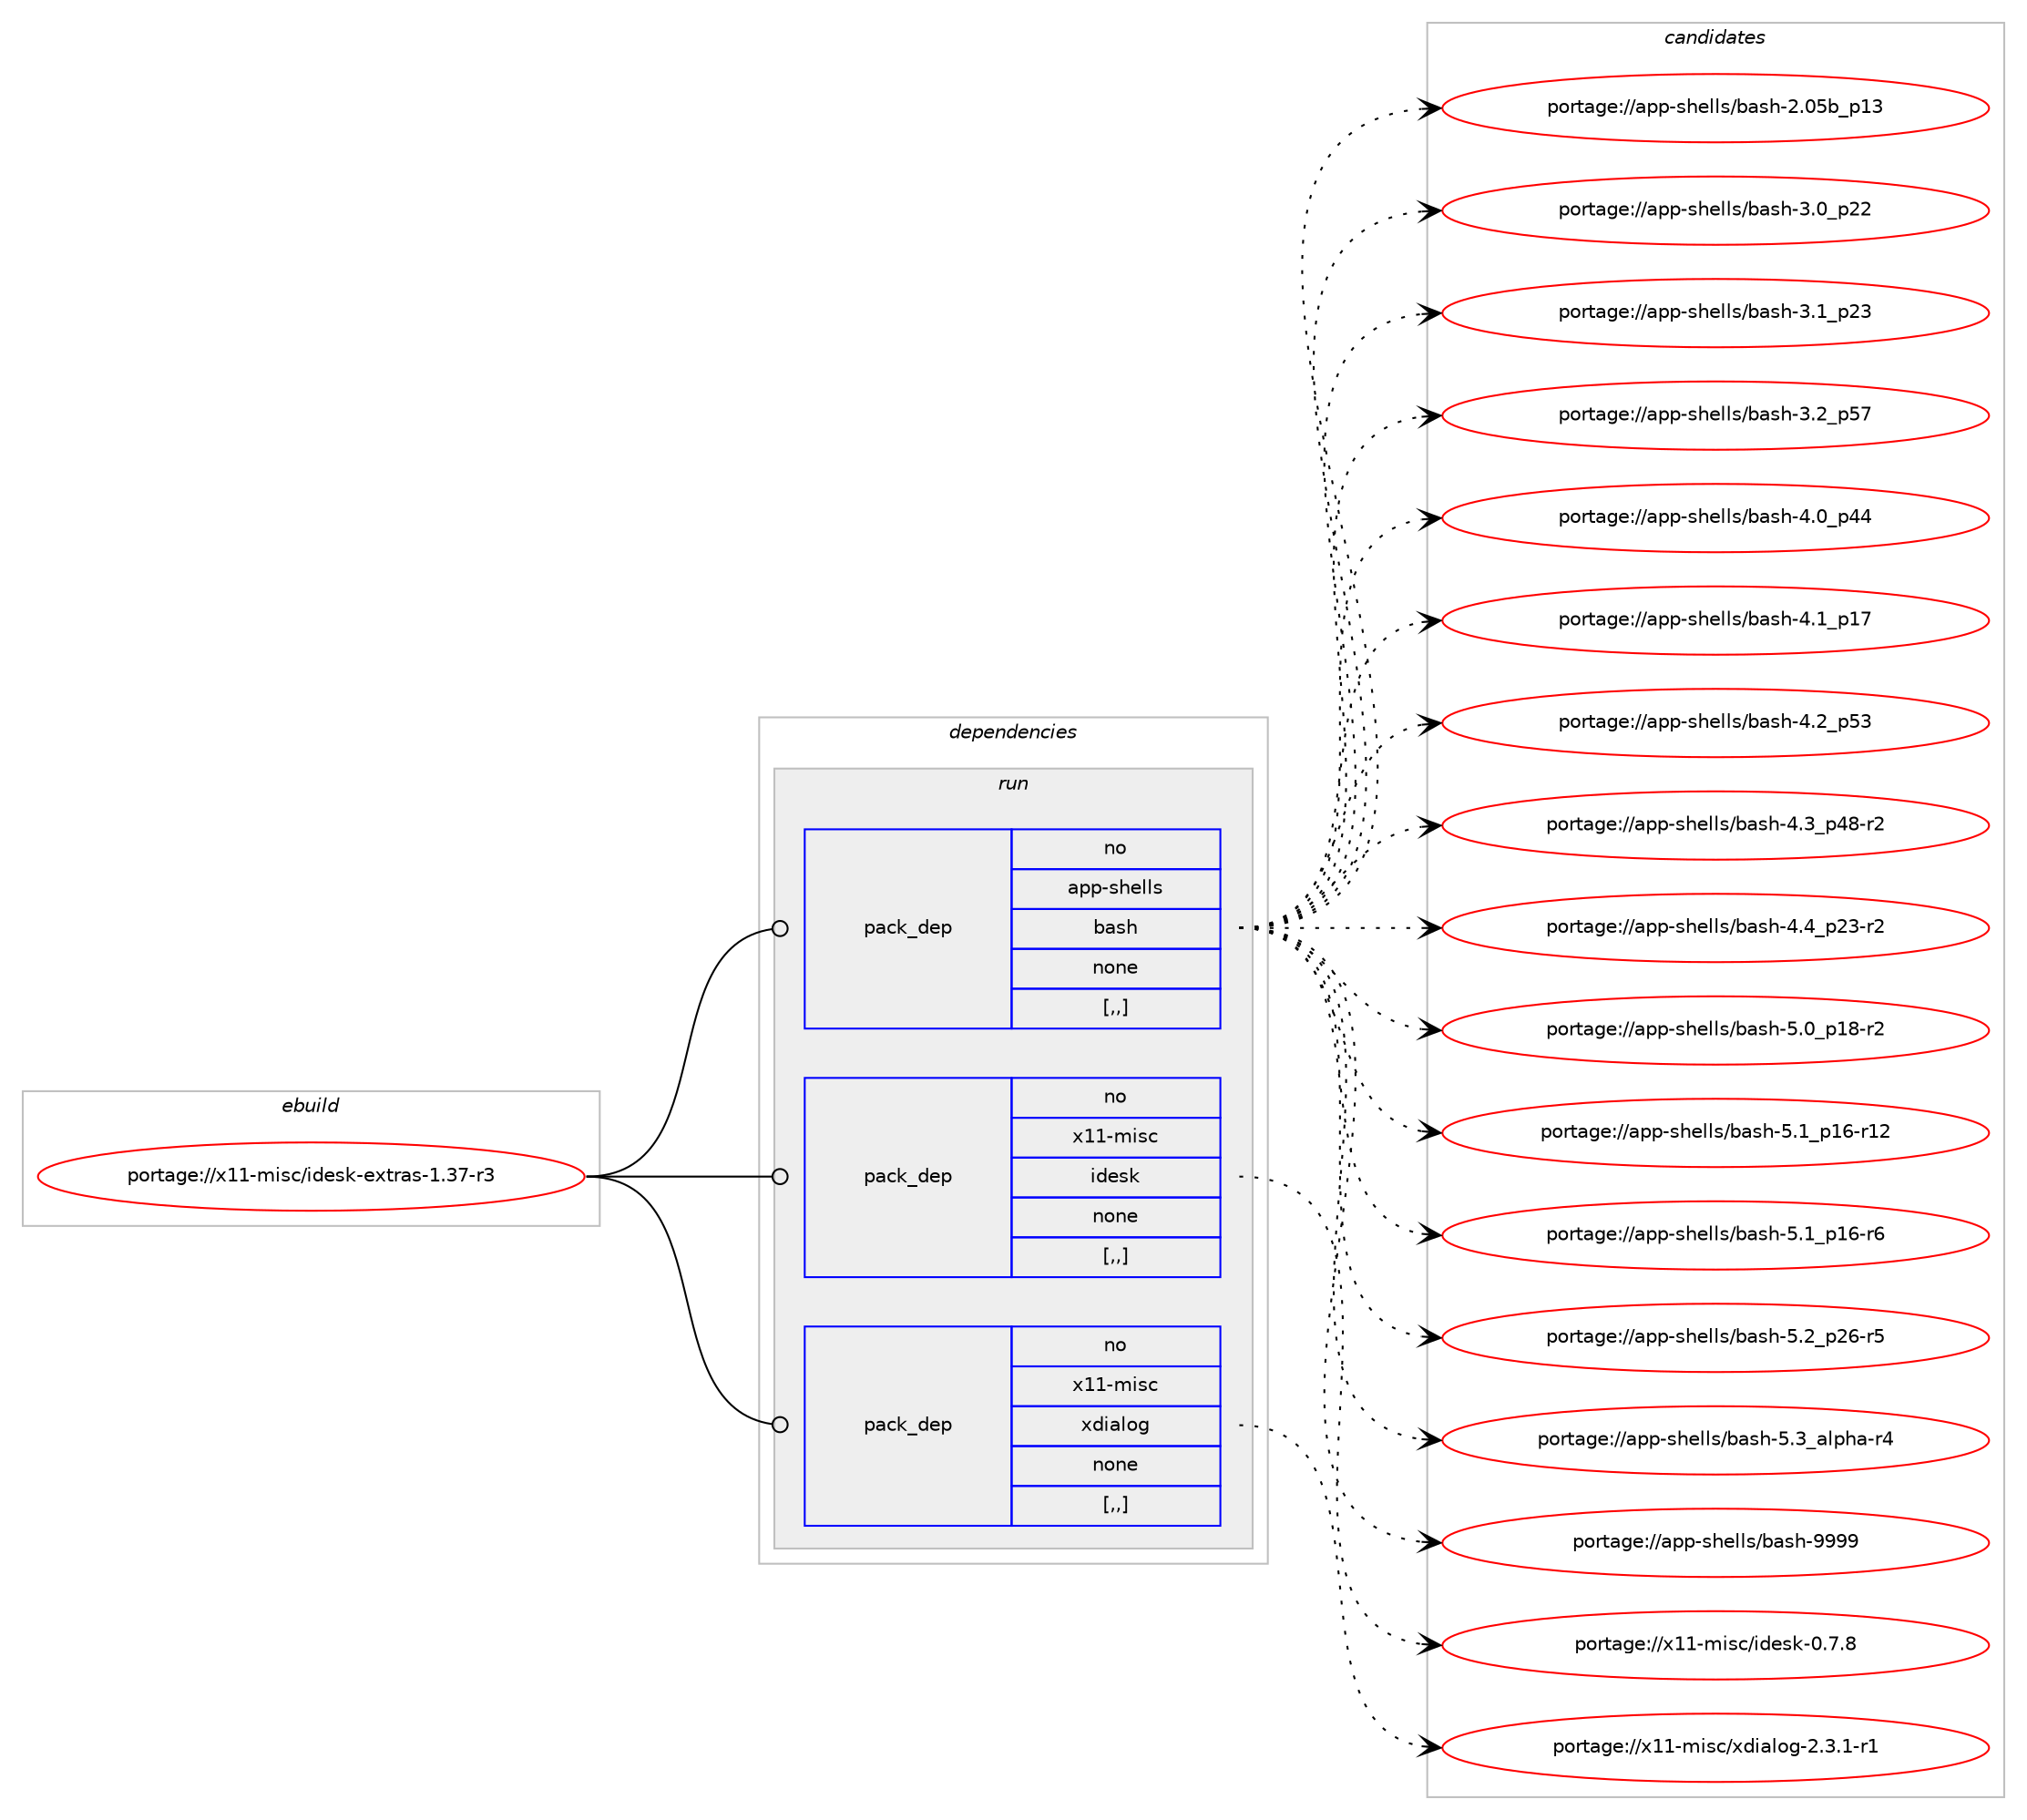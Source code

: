 digraph prolog {

# *************
# Graph options
# *************

newrank=true;
concentrate=true;
compound=true;
graph [rankdir=LR,fontname=Helvetica,fontsize=10,ranksep=1.5];#, ranksep=2.5, nodesep=0.2];
edge  [arrowhead=vee];
node  [fontname=Helvetica,fontsize=10];

# **********
# The ebuild
# **********

subgraph cluster_leftcol {
color=gray;
rank=same;
label=<<i>ebuild</i>>;
id [label="portage://x11-misc/idesk-extras-1.37-r3", color=red, width=4, href="../x11-misc/idesk-extras-1.37-r3.svg"];
}

# ****************
# The dependencies
# ****************

subgraph cluster_midcol {
color=gray;
label=<<i>dependencies</i>>;
subgraph cluster_compile {
fillcolor="#eeeeee";
style=filled;
label=<<i>compile</i>>;
}
subgraph cluster_compileandrun {
fillcolor="#eeeeee";
style=filled;
label=<<i>compile and run</i>>;
}
subgraph cluster_run {
fillcolor="#eeeeee";
style=filled;
label=<<i>run</i>>;
subgraph pack327824 {
dependency450552 [label=<<TABLE BORDER="0" CELLBORDER="1" CELLSPACING="0" CELLPADDING="4" WIDTH="220"><TR><TD ROWSPAN="6" CELLPADDING="30">pack_dep</TD></TR><TR><TD WIDTH="110">no</TD></TR><TR><TD>app-shells</TD></TR><TR><TD>bash</TD></TR><TR><TD>none</TD></TR><TR><TD>[,,]</TD></TR></TABLE>>, shape=none, color=blue];
}
id:e -> dependency450552:w [weight=20,style="solid",arrowhead="odot"];
subgraph pack327825 {
dependency450553 [label=<<TABLE BORDER="0" CELLBORDER="1" CELLSPACING="0" CELLPADDING="4" WIDTH="220"><TR><TD ROWSPAN="6" CELLPADDING="30">pack_dep</TD></TR><TR><TD WIDTH="110">no</TD></TR><TR><TD>x11-misc</TD></TR><TR><TD>idesk</TD></TR><TR><TD>none</TD></TR><TR><TD>[,,]</TD></TR></TABLE>>, shape=none, color=blue];
}
id:e -> dependency450553:w [weight=20,style="solid",arrowhead="odot"];
subgraph pack327826 {
dependency450554 [label=<<TABLE BORDER="0" CELLBORDER="1" CELLSPACING="0" CELLPADDING="4" WIDTH="220"><TR><TD ROWSPAN="6" CELLPADDING="30">pack_dep</TD></TR><TR><TD WIDTH="110">no</TD></TR><TR><TD>x11-misc</TD></TR><TR><TD>xdialog</TD></TR><TR><TD>none</TD></TR><TR><TD>[,,]</TD></TR></TABLE>>, shape=none, color=blue];
}
id:e -> dependency450554:w [weight=20,style="solid",arrowhead="odot"];
}
}

# **************
# The candidates
# **************

subgraph cluster_choices {
rank=same;
color=gray;
label=<<i>candidates</i>>;

subgraph choice327824 {
color=black;
nodesep=1;
choice9711211245115104101108108115479897115104455046485398951124951 [label="portage://app-shells/bash-2.05b_p13", color=red, width=4,href="../app-shells/bash-2.05b_p13.svg"];
choice971121124511510410110810811547989711510445514648951125050 [label="portage://app-shells/bash-3.0_p22", color=red, width=4,href="../app-shells/bash-3.0_p22.svg"];
choice971121124511510410110810811547989711510445514649951125051 [label="portage://app-shells/bash-3.1_p23", color=red, width=4,href="../app-shells/bash-3.1_p23.svg"];
choice971121124511510410110810811547989711510445514650951125355 [label="portage://app-shells/bash-3.2_p57", color=red, width=4,href="../app-shells/bash-3.2_p57.svg"];
choice971121124511510410110810811547989711510445524648951125252 [label="portage://app-shells/bash-4.0_p44", color=red, width=4,href="../app-shells/bash-4.0_p44.svg"];
choice971121124511510410110810811547989711510445524649951124955 [label="portage://app-shells/bash-4.1_p17", color=red, width=4,href="../app-shells/bash-4.1_p17.svg"];
choice971121124511510410110810811547989711510445524650951125351 [label="portage://app-shells/bash-4.2_p53", color=red, width=4,href="../app-shells/bash-4.2_p53.svg"];
choice9711211245115104101108108115479897115104455246519511252564511450 [label="portage://app-shells/bash-4.3_p48-r2", color=red, width=4,href="../app-shells/bash-4.3_p48-r2.svg"];
choice9711211245115104101108108115479897115104455246529511250514511450 [label="portage://app-shells/bash-4.4_p23-r2", color=red, width=4,href="../app-shells/bash-4.4_p23-r2.svg"];
choice9711211245115104101108108115479897115104455346489511249564511450 [label="portage://app-shells/bash-5.0_p18-r2", color=red, width=4,href="../app-shells/bash-5.0_p18-r2.svg"];
choice971121124511510410110810811547989711510445534649951124954451144950 [label="portage://app-shells/bash-5.1_p16-r12", color=red, width=4,href="../app-shells/bash-5.1_p16-r12.svg"];
choice9711211245115104101108108115479897115104455346499511249544511454 [label="portage://app-shells/bash-5.1_p16-r6", color=red, width=4,href="../app-shells/bash-5.1_p16-r6.svg"];
choice9711211245115104101108108115479897115104455346509511250544511453 [label="portage://app-shells/bash-5.2_p26-r5", color=red, width=4,href="../app-shells/bash-5.2_p26-r5.svg"];
choice9711211245115104101108108115479897115104455346519597108112104974511452 [label="portage://app-shells/bash-5.3_alpha-r4", color=red, width=4,href="../app-shells/bash-5.3_alpha-r4.svg"];
choice97112112451151041011081081154798971151044557575757 [label="portage://app-shells/bash-9999", color=red, width=4,href="../app-shells/bash-9999.svg"];
dependency450552:e -> choice9711211245115104101108108115479897115104455046485398951124951:w [style=dotted,weight="100"];
dependency450552:e -> choice971121124511510410110810811547989711510445514648951125050:w [style=dotted,weight="100"];
dependency450552:e -> choice971121124511510410110810811547989711510445514649951125051:w [style=dotted,weight="100"];
dependency450552:e -> choice971121124511510410110810811547989711510445514650951125355:w [style=dotted,weight="100"];
dependency450552:e -> choice971121124511510410110810811547989711510445524648951125252:w [style=dotted,weight="100"];
dependency450552:e -> choice971121124511510410110810811547989711510445524649951124955:w [style=dotted,weight="100"];
dependency450552:e -> choice971121124511510410110810811547989711510445524650951125351:w [style=dotted,weight="100"];
dependency450552:e -> choice9711211245115104101108108115479897115104455246519511252564511450:w [style=dotted,weight="100"];
dependency450552:e -> choice9711211245115104101108108115479897115104455246529511250514511450:w [style=dotted,weight="100"];
dependency450552:e -> choice9711211245115104101108108115479897115104455346489511249564511450:w [style=dotted,weight="100"];
dependency450552:e -> choice971121124511510410110810811547989711510445534649951124954451144950:w [style=dotted,weight="100"];
dependency450552:e -> choice9711211245115104101108108115479897115104455346499511249544511454:w [style=dotted,weight="100"];
dependency450552:e -> choice9711211245115104101108108115479897115104455346509511250544511453:w [style=dotted,weight="100"];
dependency450552:e -> choice9711211245115104101108108115479897115104455346519597108112104974511452:w [style=dotted,weight="100"];
dependency450552:e -> choice97112112451151041011081081154798971151044557575757:w [style=dotted,weight="100"];
}
subgraph choice327825 {
color=black;
nodesep=1;
choice1204949451091051159947105100101115107454846554656 [label="portage://x11-misc/idesk-0.7.8", color=red, width=4,href="../x11-misc/idesk-0.7.8.svg"];
dependency450553:e -> choice1204949451091051159947105100101115107454846554656:w [style=dotted,weight="100"];
}
subgraph choice327826 {
color=black;
nodesep=1;
choice1204949451091051159947120100105971081111034550465146494511449 [label="portage://x11-misc/xdialog-2.3.1-r1", color=red, width=4,href="../x11-misc/xdialog-2.3.1-r1.svg"];
dependency450554:e -> choice1204949451091051159947120100105971081111034550465146494511449:w [style=dotted,weight="100"];
}
}

}
